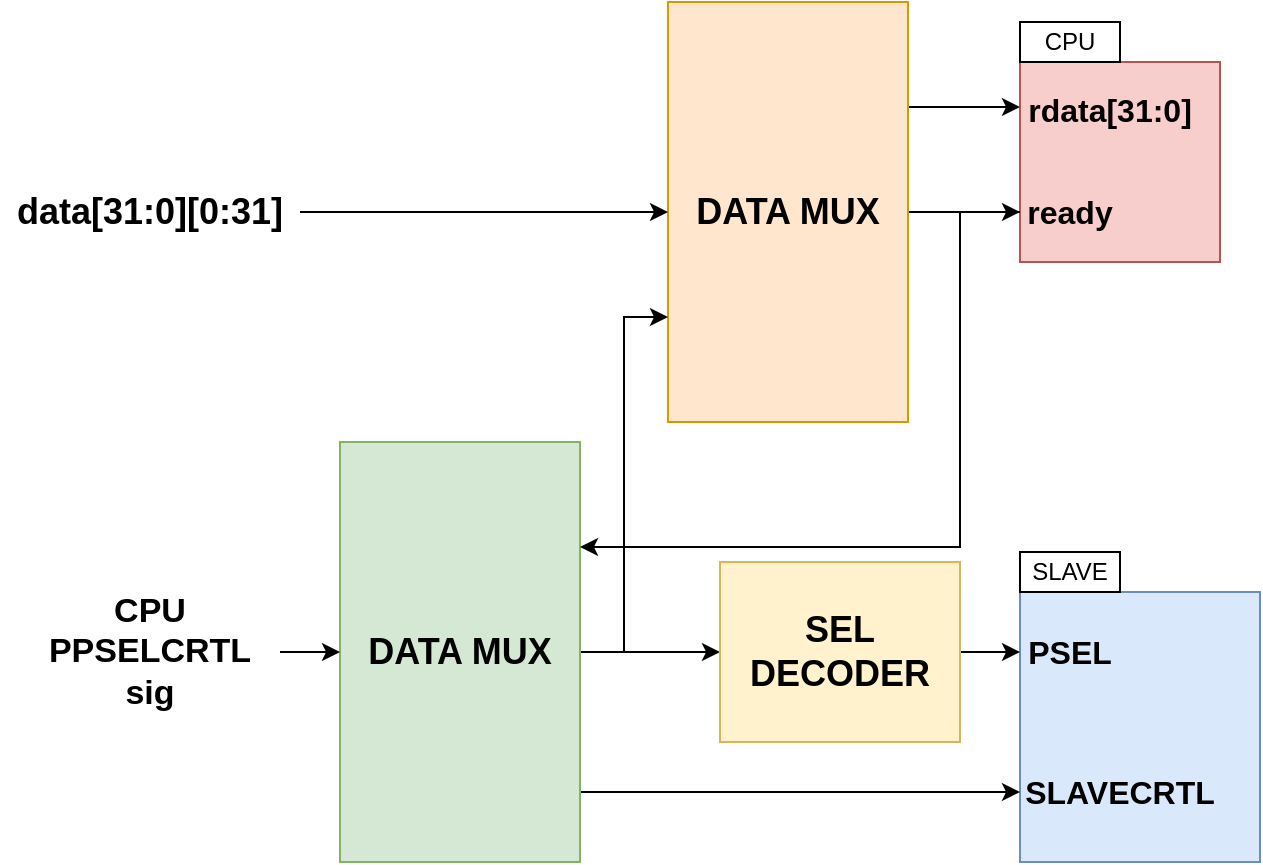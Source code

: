 <mxfile>
    <diagram name="페이지-1" id="tCMl_iyAes5gaJrTplxd">
        <mxGraphModel dx="318" dy="907" grid="1" gridSize="10" guides="1" tooltips="1" connect="1" arrows="1" fold="1" page="1" pageScale="1" pageWidth="827" pageHeight="1169" math="0" shadow="0">
            <root>
                <mxCell id="0"/>
                <mxCell id="1" parent="0"/>
                <mxCell id="CwWciGCMBSkFRej0DaMF-19" value="" style="rounded=0;whiteSpace=wrap;html=1;fillColor=#dae8fc;strokeColor=#6c8ebf;" parent="1" vertex="1">
                    <mxGeometry x="550" y="365" width="120" height="135" as="geometry"/>
                </mxCell>
                <mxCell id="CwWciGCMBSkFRej0DaMF-17" value="" style="whiteSpace=wrap;html=1;aspect=fixed;fillColor=#f8cecc;strokeColor=#b85450;" parent="1" vertex="1">
                    <mxGeometry x="550" y="100" width="100" height="100" as="geometry"/>
                </mxCell>
                <mxCell id="CwWciGCMBSkFRej0DaMF-9" value="" style="edgeStyle=orthogonalEdgeStyle;rounded=0;orthogonalLoop=1;jettySize=auto;html=1;exitX=1;exitY=0.25;exitDx=0;exitDy=0;" parent="1" source="CwWciGCMBSkFRej0DaMF-1" target="CwWciGCMBSkFRej0DaMF-8" edge="1">
                    <mxGeometry relative="1" as="geometry">
                        <Array as="points">
                            <mxPoint x="552" y="123"/>
                            <mxPoint x="552" y="120"/>
                        </Array>
                    </mxGeometry>
                </mxCell>
                <mxCell id="CwWciGCMBSkFRej0DaMF-11" value="" style="edgeStyle=orthogonalEdgeStyle;rounded=0;orthogonalLoop=1;jettySize=auto;html=1;" parent="1" source="CwWciGCMBSkFRej0DaMF-1" target="CwWciGCMBSkFRej0DaMF-10" edge="1">
                    <mxGeometry relative="1" as="geometry"/>
                </mxCell>
                <mxCell id="CwWciGCMBSkFRej0DaMF-1" value="DATA MUX" style="rounded=0;whiteSpace=wrap;html=1;fillColor=#ffe6cc;strokeColor=#d79b00;fontStyle=1;fontSize=18;" parent="1" vertex="1">
                    <mxGeometry x="374" y="70" width="120" height="210" as="geometry"/>
                </mxCell>
                <mxCell id="CwWciGCMBSkFRej0DaMF-4" style="edgeStyle=orthogonalEdgeStyle;rounded=0;orthogonalLoop=1;jettySize=auto;html=1;" parent="1" source="CwWciGCMBSkFRej0DaMF-2" target="CwWciGCMBSkFRej0DaMF-3" edge="1">
                    <mxGeometry relative="1" as="geometry"/>
                </mxCell>
                <mxCell id="CwWciGCMBSkFRej0DaMF-5" style="edgeStyle=orthogonalEdgeStyle;rounded=0;orthogonalLoop=1;jettySize=auto;html=1;entryX=0;entryY=0.75;entryDx=0;entryDy=0;" parent="1" source="CwWciGCMBSkFRej0DaMF-2" target="CwWciGCMBSkFRej0DaMF-1" edge="1">
                    <mxGeometry relative="1" as="geometry"/>
                </mxCell>
                <mxCell id="CwWciGCMBSkFRej0DaMF-23" style="edgeStyle=orthogonalEdgeStyle;rounded=0;orthogonalLoop=1;jettySize=auto;html=1;entryX=0;entryY=0.5;entryDx=0;entryDy=0;exitX=1;exitY=0.75;exitDx=0;exitDy=0;" parent="1" source="CwWciGCMBSkFRej0DaMF-2" target="CwWciGCMBSkFRej0DaMF-22" edge="1">
                    <mxGeometry relative="1" as="geometry">
                        <Array as="points">
                            <mxPoint x="330" y="465"/>
                        </Array>
                    </mxGeometry>
                </mxCell>
                <mxCell id="CwWciGCMBSkFRej0DaMF-2" value="DATA MUX" style="rounded=0;whiteSpace=wrap;html=1;fillColor=#d5e8d4;strokeColor=#82b366;fontStyle=1;fontSize=18;" parent="1" vertex="1">
                    <mxGeometry x="210" y="290" width="120" height="210" as="geometry"/>
                </mxCell>
                <mxCell id="CwWciGCMBSkFRej0DaMF-16" value="" style="edgeStyle=orthogonalEdgeStyle;rounded=0;orthogonalLoop=1;jettySize=auto;html=1;fontSize=16;fontStyle=1" parent="1" source="CwWciGCMBSkFRej0DaMF-3" target="CwWciGCMBSkFRej0DaMF-15" edge="1">
                    <mxGeometry relative="1" as="geometry"/>
                </mxCell>
                <mxCell id="CwWciGCMBSkFRej0DaMF-3" value="SEL DECODER" style="rounded=0;whiteSpace=wrap;html=1;fillColor=#fff2cc;strokeColor=#d6b656;fontStyle=1;fontSize=18;" parent="1" vertex="1">
                    <mxGeometry x="400" y="350" width="120" height="90" as="geometry"/>
                </mxCell>
                <mxCell id="CwWciGCMBSkFRej0DaMF-7" value="" style="edgeStyle=orthogonalEdgeStyle;rounded=0;orthogonalLoop=1;jettySize=auto;html=1;" parent="1" source="CwWciGCMBSkFRej0DaMF-6" target="CwWciGCMBSkFRej0DaMF-1" edge="1">
                    <mxGeometry relative="1" as="geometry"/>
                </mxCell>
                <mxCell id="CwWciGCMBSkFRej0DaMF-6" value="data[31:0][0:31]" style="text;html=1;align=center;verticalAlign=middle;whiteSpace=wrap;rounded=0;fontSize=18;fontStyle=1" parent="1" vertex="1">
                    <mxGeometry x="40" y="160" width="150" height="30" as="geometry"/>
                </mxCell>
                <mxCell id="CwWciGCMBSkFRej0DaMF-8" value="rdata[31:0]" style="text;html=1;align=center;verticalAlign=middle;whiteSpace=wrap;rounded=0;fontSize=16;fontStyle=1" parent="1" vertex="1">
                    <mxGeometry x="550" y="109" width="90" height="30" as="geometry"/>
                </mxCell>
                <mxCell id="CwWciGCMBSkFRej0DaMF-14" value="" style="edgeStyle=orthogonalEdgeStyle;rounded=0;orthogonalLoop=1;jettySize=auto;html=1;entryX=1;entryY=0.25;entryDx=0;entryDy=0;" parent="1" source="CwWciGCMBSkFRej0DaMF-10" target="CwWciGCMBSkFRej0DaMF-2" edge="1">
                    <mxGeometry relative="1" as="geometry">
                        <Array as="points">
                            <mxPoint x="520" y="175"/>
                            <mxPoint x="520" y="343"/>
                        </Array>
                    </mxGeometry>
                </mxCell>
                <mxCell id="CwWciGCMBSkFRej0DaMF-10" value="ready" style="text;html=1;align=center;verticalAlign=middle;whiteSpace=wrap;rounded=0;fontSize=16;fontStyle=1" parent="1" vertex="1">
                    <mxGeometry x="550" y="160" width="50" height="30" as="geometry"/>
                </mxCell>
                <mxCell id="CwWciGCMBSkFRej0DaMF-15" value="PSEL" style="text;html=1;align=center;verticalAlign=middle;whiteSpace=wrap;rounded=0;fontSize=16;fontStyle=1" parent="1" vertex="1">
                    <mxGeometry x="550" y="380" width="50" height="30" as="geometry"/>
                </mxCell>
                <mxCell id="CwWciGCMBSkFRej0DaMF-18" value="CPU" style="rounded=0;whiteSpace=wrap;html=1;" parent="1" vertex="1">
                    <mxGeometry x="550" y="80" width="50" height="20" as="geometry"/>
                </mxCell>
                <mxCell id="CwWciGCMBSkFRej0DaMF-21" value="SLAVE" style="rounded=0;whiteSpace=wrap;html=1;" parent="1" vertex="1">
                    <mxGeometry x="550" y="345" width="50" height="20" as="geometry"/>
                </mxCell>
                <mxCell id="CwWciGCMBSkFRej0DaMF-22" value="SLAVECRTL" style="text;html=1;align=center;verticalAlign=middle;whiteSpace=wrap;rounded=0;fontStyle=1;fontSize=16;" parent="1" vertex="1">
                    <mxGeometry x="550" y="450" width="100" height="30" as="geometry"/>
                </mxCell>
                <mxCell id="CwWciGCMBSkFRej0DaMF-25" value="" style="edgeStyle=orthogonalEdgeStyle;rounded=0;orthogonalLoop=1;jettySize=auto;html=1;" parent="1" source="CwWciGCMBSkFRej0DaMF-24" target="CwWciGCMBSkFRej0DaMF-2" edge="1">
                    <mxGeometry relative="1" as="geometry"/>
                </mxCell>
                <mxCell id="CwWciGCMBSkFRej0DaMF-24" value="CPU&lt;div&gt;PPSELCRTL sig&lt;/div&gt;" style="text;html=1;align=center;verticalAlign=middle;whiteSpace=wrap;rounded=0;fontStyle=1;fontSize=17;" parent="1" vertex="1">
                    <mxGeometry x="50" y="355" width="130" height="80" as="geometry"/>
                </mxCell>
            </root>
        </mxGraphModel>
    </diagram>
</mxfile>